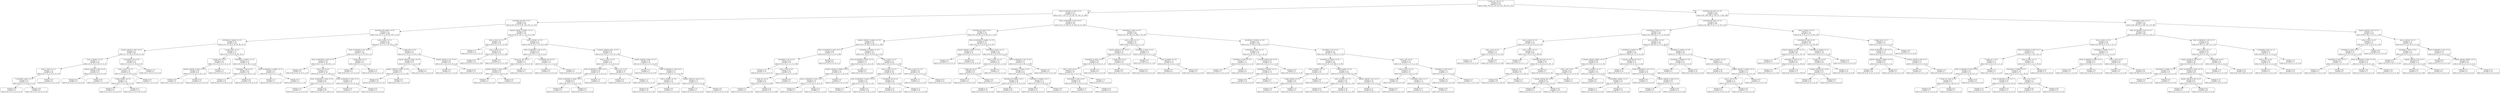 digraph Tree {
node [shape=box, style="rounded", color="black", fontname=helvetica] ;
edge [fontname=helvetica] ;
0 [label="T_linear_acc_std <= 1.2\nentropy = 2.9\nsamples = 2163\nvalue = [169, 718, 321, 24, 251, 613, 305, 471, 557]"] ;
1 [label="linear_acceleration_Z_mad <= 0.2\nentropy = 2.7\nsamples = 1137\nvalue = [127, 124, 177, 24, 58, 570, 302, 53, 388]"] ;
0 -> 1 [labeldistance=2.5, labelangle=45, headlabel="True"] ;
2 [label="orientation_W_mad <= 0.0\nentropy = 2.6\nsamples = 435\nvalue = [54, 50, 27, 9, 43, 116, 276, 12, 123]"] ;
1 -> 2 ;
3 [label="orientation_W_median <= 0.0\nentropy = 2.3\nsamples = 300\nvalue = [16, 23, 17, 2, 36, 93, 239, 12, 45]"] ;
2 -> 3 ;
4 [label="orientation_Z_median <= 0.0\nentropy = 2.6\nsamples = 131\nvalue = [11, 12, 16, 0, 34, 60, 46, 10, 5]"] ;
3 -> 4 ;
5 [label="angular_velocity_Y_mad <= 0.0\nentropy = 2.3\nsamples = 60\nvalue = [7, 11, 16, 0, 34, 18, 0, 0, 4]"] ;
4 -> 5 ;
6 [label="euler_x_median <= -2.0\nentropy = 1.3\nsamples = 30\nvalue = [0, 6, 11, 0, 30, 0, 0, 0, 0]"] ;
5 -> 6 ;
7 [label="euler_x_mean <= -2.1\nentropy = 1.0\nsamples = 18\nvalue = [0, 0, 11, 0, 18, 0, 0, 0, 0]"] ;
6 -> 7 ;
8 [label="T_orientation_mean <= 1.0\nentropy = 0.5\nsamples = 12\nvalue = [0, 0, 2, 0, 18, 0, 0, 0, 0]"] ;
7 -> 8 ;
9 [label="entropy = 0.9\nsamples = 4\nvalue = [0, 0, 2, 0, 4, 0, 0, 0, 0]"] ;
8 -> 9 ;
10 [label="entropy = 0.0\nsamples = 8\nvalue = [0, 0, 0, 0, 14, 0, 0, 0, 0]"] ;
8 -> 10 ;
11 [label="entropy = 0.0\nsamples = 6\nvalue = [0, 0, 9, 0, 0, 0, 0, 0, 0]"] ;
7 -> 11 ;
12 [label="angular_velocity_Z_mad <= 0.0\nentropy = 0.9\nsamples = 12\nvalue = [0, 6, 0, 0, 12, 0, 0, 0, 0]"] ;
6 -> 12 ;
13 [label="entropy = 0.0\nsamples = 8\nvalue = [0, 0, 0, 0, 11, 0, 0, 0, 0]"] ;
12 -> 13 ;
14 [label="entropy = 0.6\nsamples = 4\nvalue = [0, 6, 0, 0, 1, 0, 0, 0, 0]"] ;
12 -> 14 ;
15 [label="T_orientation_std <= 0.0\nentropy = 2.3\nsamples = 30\nvalue = [7, 5, 5, 0, 4, 18, 0, 0, 4]"] ;
5 -> 15 ;
16 [label="euler_x_mean <= -2.0\nentropy = 1.8\nsamples = 23\nvalue = [7, 4, 1, 0, 4, 18, 0, 0, 0]"] ;
15 -> 16 ;
17 [label="T_angle_median <= 2.9\nentropy = 1.3\nsamples = 16\nvalue = [0, 4, 1, 0, 3, 18, 0, 0, 0]"] ;
16 -> 17 ;
18 [label="entropy = 1.0\nsamples = 4\nvalue = [0, 2, 0, 0, 3, 0, 0, 0, 0]"] ;
17 -> 18 ;
19 [label="entropy = 0.7\nsamples = 12\nvalue = [0, 2, 1, 0, 0, 18, 0, 0, 0]"] ;
17 -> 19 ;
20 [label="entropy = 0.5\nsamples = 7\nvalue = [7, 0, 0, 0, 1, 0, 0, 0, 0]"] ;
16 -> 20 ;
21 [label="entropy = 1.4\nsamples = 7\nvalue = [0, 1, 4, 0, 0, 0, 0, 0, 4]"] ;
15 -> 21 ;
22 [label="T_angle_mean <= 2.5\nentropy = 1.7\nsamples = 71\nvalue = [4, 1, 0, 0, 0, 42, 46, 10, 1]"] ;
4 -> 22 ;
23 [label="T_angle_mad <= 0.0\nentropy = 1.0\nsamples = 30\nvalue = [0, 1, 0, 0, 0, 4, 35, 2, 1]"] ;
22 -> 23 ;
24 [label="angular_velocity_Z_mean <= -0.0\nentropy = 0.4\nsamples = 26\nvalue = [0, 1, 0, 0, 0, 0, 35, 1, 0]"] ;
23 -> 24 ;
25 [label="entropy = 0.8\nsamples = 9\nvalue = [0, 1, 0, 0, 0, 0, 10, 1, 0]"] ;
24 -> 25 ;
26 [label="entropy = 0.0\nsamples = 17\nvalue = [0, 0, 0, 0, 0, 0, 25, 0, 0]"] ;
24 -> 26 ;
27 [label="entropy = 1.3\nsamples = 4\nvalue = [0, 0, 0, 0, 0, 4, 0, 1, 1]"] ;
23 -> 27 ;
28 [label="orientation_Y_median <= 1.0\nentropy = 1.5\nsamples = 41\nvalue = [4, 0, 0, 0, 0, 38, 11, 8, 0]"] ;
22 -> 28 ;
29 [label="orientation_Y_std <= 0.0\nentropy = 0.6\nsamples = 30\nvalue = [0, 0, 0, 0, 0, 38, 4, 1, 0]"] ;
28 -> 29 ;
30 [label="entropy = 1.3\nsamples = 10\nvalue = [0, 0, 0, 0, 0, 6, 4, 1, 0]"] ;
29 -> 30 ;
31 [label="entropy = 0.0\nsamples = 20\nvalue = [0, 0, 0, 0, 0, 32, 0, 0, 0]"] ;
29 -> 31 ;
32 [label="linear_acceleration_Y_median <= 3.1\nentropy = 1.5\nsamples = 11\nvalue = [4, 0, 0, 0, 0, 0, 7, 7, 0]"] ;
28 -> 32 ;
33 [label="entropy = 1.0\nsamples = 7\nvalue = [4, 0, 0, 0, 0, 0, 6, 0, 0]"] ;
32 -> 33 ;
34 [label="entropy = 0.5\nsamples = 4\nvalue = [0, 0, 0, 0, 0, 0, 1, 7, 0]"] ;
32 -> 34 ;
35 [label="euler_z_mean <= 1.2\nentropy = 1.6\nsamples = 169\nvalue = [5, 11, 1, 2, 2, 33, 193, 2, 40]"] ;
3 -> 35 ;
36 [label="linear_acceleration_X_var <= 0.2\nentropy = 1.1\nsamples = 126\nvalue = [0, 10, 1, 2, 0, 33, 165, 2, 2]"] ;
35 -> 36 ;
37 [label="linear_acceleration_Y_mad <= 0.0\nentropy = 0.9\nsamples = 113\nvalue = [0, 2, 1, 1, 0, 29, 163, 1, 1]"] ;
36 -> 37 ;
38 [label="entropy = 0.4\nsamples = 6\nvalue = [0, 0, 0, 0, 0, 12, 0, 1, 0]"] ;
37 -> 38 ;
39 [label="euler_y_std <= 0.0\nentropy = 0.7\nsamples = 107\nvalue = [0, 2, 1, 1, 0, 17, 163, 0, 1]"] ;
37 -> 39 ;
40 [label="linear_acceleration_X_mad <= 0.0\nentropy = 0.4\nsamples = 92\nvalue = [0, 2, 1, 1, 0, 3, 153, 0, 1]"] ;
39 -> 40 ;
41 [label="entropy = 1.4\nsamples = 7\nvalue = [0, 2, 1, 1, 0, 0, 9, 0, 0]"] ;
40 -> 41 ;
42 [label="entropy = 0.2\nsamples = 85\nvalue = [0, 0, 0, 0, 0, 3, 144, 0, 1]"] ;
40 -> 42 ;
43 [label="linear_acceleration_X_mad <= 0.1\nentropy = 1.0\nsamples = 15\nvalue = [0, 0, 0, 0, 0, 14, 10, 0, 0]"] ;
39 -> 43 ;
44 [label="entropy = 0.4\nsamples = 7\nvalue = [0, 0, 0, 0, 0, 1, 10, 0, 0]"] ;
43 -> 44 ;
45 [label="entropy = 0.0\nsamples = 8\nvalue = [0, 0, 0, 0, 0, 13, 0, 0, 0]"] ;
43 -> 45 ;
46 [label="T_angle_mad <= 0.0\nentropy = 2.1\nsamples = 13\nvalue = [0, 8, 0, 1, 0, 4, 2, 1, 1]"] ;
36 -> 46 ;
47 [label="entropy = 0.7\nsamples = 5\nvalue = [0, 0, 0, 1, 0, 4, 0, 0, 0]"] ;
46 -> 47 ;
48 [label="entropy = 1.4\nsamples = 8\nvalue = [0, 8, 0, 0, 0, 0, 2, 1, 1]"] ;
46 -> 48 ;
49 [label="T_angle_mad <= 0.0\nentropy = 1.5\nsamples = 43\nvalue = [5, 1, 0, 0, 2, 0, 28, 0, 38]"] ;
35 -> 49 ;
50 [label="angular_velocity_Y_mean <= 0.0\nentropy = 0.8\nsamples = 27\nvalue = [5, 0, 0, 0, 2, 0, 0, 0, 38]"] ;
49 -> 50 ;
51 [label="angular_velocity_Z_mean <= -0.0\nentropy = 0.2\nsamples = 23\nvalue = [0, 0, 0, 0, 1, 0, 0, 0, 36]"] ;
50 -> 51 ;
52 [label="entropy = 0.0\nsamples = 19\nvalue = [0, 0, 0, 0, 0, 0, 0, 0, 31]"] ;
51 -> 52 ;
53 [label="entropy = 0.7\nsamples = 4\nvalue = [0, 0, 0, 0, 1, 0, 0, 0, 5]"] ;
51 -> 53 ;
54 [label="entropy = 1.3\nsamples = 4\nvalue = [5, 0, 0, 0, 1, 0, 0, 0, 2]"] ;
50 -> 54 ;
55 [label="angular_velocity_X_var <= 0.0\nentropy = 0.2\nsamples = 16\nvalue = [0, 1, 0, 0, 0, 0, 28, 0, 0]"] ;
49 -> 55 ;
56 [label="entropy = 0.5\nsamples = 4\nvalue = [0, 1, 0, 0, 0, 0, 7, 0, 0]"] ;
55 -> 56 ;
57 [label="entropy = 0.0\nsamples = 12\nvalue = [0, 0, 0, 0, 0, 0, 21, 0, 0]"] ;
55 -> 57 ;
58 [label="angular_velocity_Y_median <= -0.1\nentropy = 2.6\nsamples = 135\nvalue = [38, 27, 10, 7, 7, 23, 37, 0, 78]"] ;
2 -> 58 ;
59 [label="euler_z_mean <= -1.5\nentropy = 0.8\nsamples = 36\nvalue = [0, 0, 2, 3, 0, 0, 3, 0, 50]"] ;
58 -> 59 ;
60 [label="entropy = 1.4\nsamples = 6\nvalue = [0, 0, 0, 3, 0, 0, 3, 0, 1]"] ;
59 -> 60 ;
61 [label="euler_z_mean <= 2.3\nentropy = 0.2\nsamples = 30\nvalue = [0, 0, 2, 0, 0, 0, 0, 0, 49]"] ;
59 -> 61 ;
62 [label="entropy = 0.0\nsamples = 21\nvalue = [0, 0, 0, 0, 0, 0, 0, 0, 39]"] ;
61 -> 62 ;
63 [label="entropy = 0.7\nsamples = 9\nvalue = [0, 0, 2, 0, 0, 0, 0, 0, 10]"] ;
61 -> 63 ;
64 [label="euler_y_median <= -0.0\nentropy = 2.7\nsamples = 99\nvalue = [38, 27, 8, 4, 7, 23, 34, 0, 28]"] ;
58 -> 64 ;
65 [label="linear_acceleration_Y_std <= 0.5\nentropy = 2.3\nsamples = 29\nvalue = [17, 4, 8, 3, 5, 15, 0, 0, 0]"] ;
64 -> 65 ;
66 [label="T_linear_acc_std <= 0.2\nentropy = 1.7\nsamples = 17\nvalue = [0, 4, 6, 0, 3, 14, 0, 0, 0]"] ;
65 -> 66 ;
67 [label="angular_velocity_Y_mean <= 0.1\nentropy = 0.9\nsamples = 12\nvalue = [0, 1, 3, 0, 0, 14, 0, 0, 0]"] ;
66 -> 67 ;
68 [label="entropy = 1.5\nsamples = 4\nvalue = [0, 1, 3, 0, 0, 2, 0, 0, 0]"] ;
67 -> 68 ;
69 [label="entropy = 0.0\nsamples = 8\nvalue = [0, 0, 0, 0, 0, 12, 0, 0, 0]"] ;
67 -> 69 ;
70 [label="entropy = 1.6\nsamples = 5\nvalue = [0, 3, 3, 0, 3, 0, 0, 0, 0]"] ;
66 -> 70 ;
71 [label="T_orientation_std <= 0.0\nentropy = 1.5\nsamples = 12\nvalue = [17, 0, 2, 3, 2, 1, 0, 0, 0]"] ;
65 -> 71 ;
72 [label="entropy = 0.5\nsamples = 8\nvalue = [17, 0, 2, 0, 0, 0, 0, 0, 0]"] ;
71 -> 72 ;
73 [label="entropy = 1.5\nsamples = 4\nvalue = [0, 0, 0, 3, 2, 1, 0, 0, 0]"] ;
71 -> 73 ;
74 [label="T_angular_velocity_mean <= 0.4\nentropy = 2.3\nsamples = 70\nvalue = [21, 23, 0, 1, 2, 8, 34, 0, 28]"] ;
64 -> 74 ;
75 [label="euler_z_mean <= -0.4\nentropy = 1.7\nsamples = 34\nvalue = [9, 4, 0, 1, 0, 4, 34, 0, 3]"] ;
74 -> 75 ;
76 [label="linear_acceleration_X_mad <= 0.1\nentropy = 0.8\nsamples = 17\nvalue = [0, 0, 0, 1, 0, 4, 24, 0, 0]"] ;
75 -> 76 ;
77 [label="linear_acceleration_X_mean <= 0.1\nentropy = 0.3\nsamples = 13\nvalue = [0, 0, 0, 1, 0, 0, 21, 0, 0]"] ;
76 -> 77 ;
78 [label="entropy = 0.0\nsamples = 9\nvalue = [0, 0, 0, 0, 0, 0, 17, 0, 0]"] ;
77 -> 78 ;
79 [label="entropy = 0.7\nsamples = 4\nvalue = [0, 0, 0, 1, 0, 0, 4, 0, 0]"] ;
77 -> 79 ;
80 [label="entropy = 1.0\nsamples = 4\nvalue = [0, 0, 0, 0, 0, 4, 3, 0, 0]"] ;
76 -> 80 ;
81 [label="euler_x_var <= 0.0\nentropy = 1.8\nsamples = 17\nvalue = [9, 4, 0, 0, 0, 0, 10, 0, 3]"] ;
75 -> 81 ;
82 [label="entropy = 0.9\nsamples = 8\nvalue = [0, 4, 0, 0, 0, 0, 8, 0, 0]"] ;
81 -> 82 ;
83 [label="entropy = 1.3\nsamples = 9\nvalue = [9, 0, 0, 0, 0, 0, 2, 0, 3]"] ;
81 -> 83 ;
84 [label="angular_velocity_Z_mean <= -0.7\nentropy = 1.9\nsamples = 36\nvalue = [12, 19, 0, 0, 2, 4, 0, 0, 25]"] ;
74 -> 84 ;
85 [label="entropy = 1.0\nsamples = 5\nvalue = [0, 5, 0, 0, 0, 4, 0, 0, 0]"] ;
84 -> 85 ;
86 [label="linear_acceleration_X_mad <= 0.1\nentropy = 1.7\nsamples = 31\nvalue = [12, 14, 0, 0, 2, 0, 0, 0, 25]"] ;
84 -> 86 ;
87 [label="euler_y_median <= -0.0\nentropy = 1.2\nsamples = 20\nvalue = [8, 0, 0, 0, 2, 0, 0, 0, 19]"] ;
86 -> 87 ;
88 [label="entropy = 0.9\nsamples = 16\nvalue = [3, 0, 0, 0, 2, 0, 0, 0, 19]"] ;
87 -> 88 ;
89 [label="entropy = 0.0\nsamples = 4\nvalue = [5, 0, 0, 0, 0, 0, 0, 0, 0]"] ;
87 -> 89 ;
90 [label="angular_velocity_Z_mad <= 0.0\nentropy = 1.4\nsamples = 11\nvalue = [4, 14, 0, 0, 0, 0, 0, 0, 6]"] ;
86 -> 90 ;
91 [label="entropy = 1.0\nsamples = 5\nvalue = [4, 0, 0, 0, 0, 0, 0, 0, 6]"] ;
90 -> 91 ;
92 [label="entropy = 0.0\nsamples = 6\nvalue = [0, 14, 0, 0, 0, 0, 0, 0, 0]"] ;
90 -> 92 ;
93 [label="linear_acceleration_Y_mad <= 0.2\nentropy = 2.4\nsamples = 702\nvalue = [73, 74, 150, 15, 15, 454, 26, 41, 265]"] ;
1 -> 93 ;
94 [label="orientation_W_mean <= 0.1\nentropy = 2.3\nsamples = 333\nvalue = [51, 20, 40, 15, 9, 165, 23, 7, 215]"] ;
93 -> 94 ;
95 [label="angular_velocity_Y_median <= -0.0\nentropy = 2.2\nsamples = 212\nvalue = [51, 10, 38, 0, 9, 68, 15, 3, 162]"] ;
94 -> 95 ;
96 [label="linear_acceleration_X_mad <= 0.1\nentropy = 0.9\nsamples = 70\nvalue = [0, 0, 21, 0, 1, 5, 0, 0, 99]"] ;
95 -> 96 ;
97 [label="orientation_Y_var <= 0.0\nentropy = 0.8\nsamples = 64\nvalue = [0, 0, 13, 0, 1, 5, 0, 0, 98]"] ;
96 -> 97 ;
98 [label="entropy = 1.8\nsamples = 10\nvalue = [0, 0, 6, 0, 1, 5, 0, 0, 7]"] ;
97 -> 98 ;
99 [label="euler_y_mad <= 0.0\nentropy = 0.4\nsamples = 54\nvalue = [0, 0, 7, 0, 0, 0, 0, 0, 91]"] ;
97 -> 99 ;
100 [label="T_angle_var <= 0.0\nentropy = 0.1\nsamples = 49\nvalue = [0, 0, 1, 0, 0, 0, 0, 0, 88]"] ;
99 -> 100 ;
101 [label="entropy = 0.7\nsamples = 4\nvalue = [0, 0, 1, 0, 0, 0, 0, 0, 4]"] ;
100 -> 101 ;
102 [label="entropy = 0.0\nsamples = 45\nvalue = [0, 0, 0, 0, 0, 0, 0, 0, 84]"] ;
100 -> 102 ;
103 [label="entropy = 0.9\nsamples = 5\nvalue = [0, 0, 6, 0, 0, 0, 0, 0, 3]"] ;
99 -> 103 ;
104 [label="entropy = 0.5\nsamples = 6\nvalue = [0, 0, 8, 0, 0, 0, 0, 0, 1]"] ;
96 -> 104 ;
105 [label="orientation_X_median <= -0.9\nentropy = 2.5\nsamples = 142\nvalue = [51, 10, 17, 0, 8, 63, 15, 3, 63]"] ;
95 -> 105 ;
106 [label="linear_acceleration_Y_mean <= 3.1\nentropy = 1.5\nsamples = 23\nvalue = [25, 6, 0, 0, 0, 2, 10, 0, 0]"] ;
105 -> 106 ;
107 [label="angular_velocity_Z_median <= 0.0\nentropy = 1.3\nsamples = 19\nvalue = [25, 1, 0, 0, 0, 2, 10, 0, 0]"] ;
106 -> 107 ;
108 [label="linear_acceleration_X_mad <= 0.1\nentropy = 1.6\nsamples = 12\nvalue = [7, 1, 0, 0, 0, 2, 10, 0, 0]"] ;
107 -> 108 ;
109 [label="entropy = 0.7\nsamples = 7\nvalue = [0, 0, 0, 0, 0, 2, 9, 0, 0]"] ;
108 -> 109 ;
110 [label="entropy = 1.0\nsamples = 5\nvalue = [7, 1, 0, 0, 0, 0, 1, 0, 0]"] ;
108 -> 110 ;
111 [label="entropy = 0.0\nsamples = 7\nvalue = [18, 0, 0, 0, 0, 0, 0, 0, 0]"] ;
107 -> 111 ;
112 [label="entropy = 0.0\nsamples = 4\nvalue = [0, 5, 0, 0, 0, 0, 0, 0, 0]"] ;
106 -> 112 ;
113 [label="euler_z_mean <= 2.9\nentropy = 2.3\nsamples = 119\nvalue = [26, 4, 17, 0, 8, 61, 5, 3, 63]"] ;
105 -> 113 ;
114 [label="euler_z_mean <= -2.0\nentropy = 2.0\nsamples = 103\nvalue = [3, 4, 16, 0, 8, 61, 5, 1, 63]"] ;
113 -> 114 ;
115 [label="linear_acceleration_X_mean <= -0.0\nentropy = 1.4\nsamples = 43\nvalue = [0, 2, 1, 0, 3, 43, 2, 1, 6]"] ;
114 -> 115 ;
116 [label="entropy = 1.2\nsamples = 7\nvalue = [0, 2, 0, 0, 0, 0, 0, 1, 6]"] ;
115 -> 116 ;
117 [label="entropy = 0.7\nsamples = 36\nvalue = [0, 0, 1, 0, 3, 43, 2, 0, 0]"] ;
115 -> 117 ;
118 [label="T_orientation_std <= 0.0\nentropy = 1.9\nsamples = 60\nvalue = [3, 2, 15, 0, 5, 18, 3, 0, 57]"] ;
114 -> 118 ;
119 [label="entropy = 1.2\nsamples = 22\nvalue = [0, 0, 2, 0, 0, 16, 0, 0, 29]"] ;
118 -> 119 ;
120 [label="entropy = 2.1\nsamples = 38\nvalue = [3, 2, 13, 0, 5, 2, 3, 0, 28]"] ;
118 -> 120 ;
121 [label="euler_y_mean <= -0.0\nentropy = 0.6\nsamples = 16\nvalue = [23, 0, 1, 0, 0, 0, 0, 2, 0]"] ;
113 -> 121 ;
122 [label="entropy = 1.5\nsamples = 4\nvalue = [2, 0, 1, 0, 0, 0, 0, 2, 0]"] ;
121 -> 122 ;
123 [label="entropy = 0.0\nsamples = 12\nvalue = [21, 0, 0, 0, 0, 0, 0, 0, 0]"] ;
121 -> 123 ;
124 [label="linear_acceleration_Z_median <= -9.5\nentropy = 1.9\nsamples = 121\nvalue = [0, 10, 2, 15, 0, 97, 8, 4, 53]"] ;
94 -> 124 ;
125 [label="angular_velocity_Y_mean <= -0.0\nentropy = 0.1\nsamples = 32\nvalue = [0, 0, 0, 0, 0, 51, 0, 0, 1]"] ;
124 -> 125 ;
126 [label="entropy = 0.7\nsamples = 4\nvalue = [0, 0, 0, 0, 0, 4, 0, 0, 1]"] ;
125 -> 126 ;
127 [label="entropy = 0.0\nsamples = 28\nvalue = [0, 0, 0, 0, 0, 47, 0, 0, 0]"] ;
125 -> 127 ;
128 [label="orientation_Z_mean <= -0.1\nentropy = 2.2\nsamples = 89\nvalue = [0, 10, 2, 15, 0, 46, 8, 4, 52]"] ;
124 -> 128 ;
129 [label="euler_x_mean <= -2.1\nentropy = 1.9\nsamples = 18\nvalue = [0, 1, 1, 15, 0, 0, 3, 2, 8]"] ;
128 -> 129 ;
130 [label="T_angle_std <= 0.0\nentropy = 0.9\nsamples = 12\nvalue = [0, 0, 0, 15, 0, 0, 0, 0, 6]"] ;
129 -> 130 ;
131 [label="entropy = 1.0\nsamples = 6\nvalue = [0, 0, 0, 7, 0, 0, 0, 0, 6]"] ;
130 -> 131 ;
132 [label="entropy = 0.0\nsamples = 6\nvalue = [0, 0, 0, 8, 0, 0, 0, 0, 0]"] ;
130 -> 132 ;
133 [label="entropy = 2.2\nsamples = 6\nvalue = [0, 1, 1, 0, 0, 0, 3, 2, 2]"] ;
129 -> 133 ;
134 [label="linear_acceleration_X_var <= 0.6\nentropy = 1.7\nsamples = 71\nvalue = [0, 9, 1, 0, 0, 46, 5, 2, 44]"] ;
128 -> 134 ;
135 [label="orientation_X_mean <= 0.9\nentropy = 1.3\nsamples = 63\nvalue = [0, 1, 0, 0, 0, 43, 5, 0, 44]"] ;
134 -> 135 ;
136 [label="orientation_W_median <= 0.1\nentropy = 0.9\nsamples = 36\nvalue = [0, 0, 0, 0, 0, 15, 0, 0, 37]"] ;
135 -> 136 ;
137 [label="entropy = 1.0\nsamples = 10\nvalue = [0, 0, 0, 0, 0, 10, 0, 0, 6]"] ;
136 -> 137 ;
138 [label="entropy = 0.6\nsamples = 26\nvalue = [0, 0, 0, 0, 0, 5, 0, 0, 31]"] ;
136 -> 138 ;
139 [label="orientation_Y_median <= 0.3\nentropy = 1.3\nsamples = 27\nvalue = [0, 1, 0, 0, 0, 28, 5, 0, 7]"] ;
135 -> 139 ;
140 [label="entropy = 0.9\nsamples = 23\nvalue = [0, 1, 0, 0, 0, 26, 0, 0, 7]"] ;
139 -> 140 ;
141 [label="entropy = 0.9\nsamples = 4\nvalue = [0, 0, 0, 0, 0, 2, 5, 0, 0]"] ;
139 -> 141 ;
142 [label="entropy = 1.6\nsamples = 8\nvalue = [0, 8, 1, 0, 0, 3, 0, 2, 0]"] ;
134 -> 142 ;
143 [label="orientation_X_mean <= -0.7\nentropy = 2.1\nsamples = 369\nvalue = [22, 54, 110, 0, 6, 289, 3, 34, 50]"] ;
93 -> 143 ;
144 [label="euler_x_mean <= 2.3\nentropy = 2.0\nsamples = 72\nvalue = [10, 17, 64, 0, 0, 8, 1, 7, 7]"] ;
143 -> 144 ;
145 [label="angular_velocity_Y_var <= 0.0\nentropy = 1.3\nsamples = 55\nvalue = [0, 11, 64, 0, 0, 8, 0, 0, 7]"] ;
144 -> 145 ;
146 [label="orientation_Z_mean <= 0.1\nentropy = 0.9\nsamples = 43\nvalue = [0, 0, 57, 0, 0, 8, 0, 0, 7]"] ;
145 -> 146 ;
147 [label="euler_x_mad <= 0.0\nentropy = 0.6\nsamples = 37\nvalue = [0, 0, 57, 0, 0, 1, 0, 0, 7]"] ;
146 -> 147 ;
148 [label="orientation_X_mad <= 0.0\nentropy = 0.2\nsamples = 30\nvalue = [0, 0, 55, 0, 0, 0, 0, 0, 2]"] ;
147 -> 148 ;
149 [label="entropy = 1.0\nsamples = 5\nvalue = [0, 0, 3, 0, 0, 0, 0, 0, 2]"] ;
148 -> 149 ;
150 [label="entropy = 0.0\nsamples = 25\nvalue = [0, 0, 52, 0, 0, 0, 0, 0, 0]"] ;
148 -> 150 ;
151 [label="entropy = 1.3\nsamples = 7\nvalue = [0, 0, 2, 0, 0, 1, 0, 0, 5]"] ;
147 -> 151 ;
152 [label="entropy = 0.0\nsamples = 6\nvalue = [0, 0, 0, 0, 0, 7, 0, 0, 0]"] ;
146 -> 152 ;
153 [label="T_angle_mad <= 0.0\nentropy = 1.0\nsamples = 12\nvalue = [0, 11, 7, 0, 0, 0, 0, 0, 0]"] ;
145 -> 153 ;
154 [label="entropy = 0.0\nsamples = 6\nvalue = [0, 0, 7, 0, 0, 0, 0, 0, 0]"] ;
153 -> 154 ;
155 [label="entropy = 0.0\nsamples = 6\nvalue = [0, 11, 0, 0, 0, 0, 0, 0, 0]"] ;
153 -> 155 ;
156 [label="orientation_Y_mean <= 0.2\nentropy = 1.7\nsamples = 17\nvalue = [10, 6, 0, 0, 0, 0, 1, 7, 0]"] ;
144 -> 156 ;
157 [label="entropy = 0.5\nsamples = 4\nvalue = [0, 1, 0, 0, 0, 0, 0, 7, 0]"] ;
156 -> 157 ;
158 [label="euler_y_median <= -0.0\nentropy = 1.2\nsamples = 13\nvalue = [10, 5, 0, 0, 0, 0, 1, 0, 0]"] ;
156 -> 158 ;
159 [label="entropy = 0.7\nsamples = 9\nvalue = [10, 2, 0, 0, 0, 0, 0, 0, 0]"] ;
158 -> 159 ;
160 [label="entropy = 0.8\nsamples = 4\nvalue = [0, 3, 0, 0, 0, 0, 1, 0, 0]"] ;
158 -> 160 ;
161 [label="orientation_Y_median <= -0.8\nentropy = 1.9\nsamples = 297\nvalue = [12, 37, 46, 0, 6, 281, 2, 27, 43]"] ;
143 -> 161 ;
162 [label="orientation_X_mean <= -0.1\nentropy = 2.3\nsamples = 39\nvalue = [0, 11, 23, 0, 5, 2, 2, 16, 2]"] ;
161 -> 162 ;
163 [label="orientation_Y_mean <= -0.9\nentropy = 1.7\nsamples = 15\nvalue = [0, 8, 0, 0, 0, 2, 0, 11, 2]"] ;
162 -> 163 ;
164 [label="entropy = 0.0\nsamples = 7\nvalue = [0, 0, 0, 0, 0, 0, 0, 11, 0]"] ;
163 -> 164 ;
165 [label="entropy = 1.3\nsamples = 8\nvalue = [0, 8, 0, 0, 0, 2, 0, 0, 2]"] ;
163 -> 165 ;
166 [label="T_angular_velocity_std <= 0.0\nentropy = 1.7\nsamples = 24\nvalue = [0, 3, 23, 0, 5, 0, 2, 5, 0]"] ;
162 -> 166 ;
167 [label="orientation_Z_median <= -0.1\nentropy = 1.1\nsamples = 19\nvalue = [0, 3, 23, 0, 5, 0, 0, 0, 0]"] ;
166 -> 167 ;
168 [label="entropy = 0.0\nsamples = 14\nvalue = [0, 0, 21, 0, 0, 0, 0, 0, 0]"] ;
167 -> 168 ;
169 [label="entropy = 1.5\nsamples = 5\nvalue = [0, 3, 2, 0, 5, 0, 0, 0, 0]"] ;
167 -> 169 ;
170 [label="entropy = 0.9\nsamples = 5\nvalue = [0, 0, 0, 0, 0, 0, 2, 5, 0]"] ;
166 -> 170 ;
171 [label="orientation_Y_std <= 0.0\nentropy = 1.5\nsamples = 258\nvalue = [12, 26, 23, 0, 1, 279, 0, 11, 41]"] ;
161 -> 171 ;
172 [label="orientation_Z_median <= -0.1\nentropy = 1.3\nsamples = 224\nvalue = [12, 9, 21, 0, 0, 262, 0, 9, 29]"] ;
171 -> 172 ;
173 [label="euler_z_median <= -1.6\nentropy = 1.4\nsamples = 19\nvalue = [0, 0, 11, 0, 0, 4, 0, 0, 13]"] ;
172 -> 173 ;
174 [label="T_angle_median <= 2.8\nentropy = 0.8\nsamples = 13\nvalue = [0, 0, 11, 0, 0, 4, 0, 0, 0]"] ;
173 -> 174 ;
175 [label="entropy = 0.5\nsamples = 9\nvalue = [0, 0, 9, 0, 0, 1, 0, 0, 0]"] ;
174 -> 175 ;
176 [label="entropy = 1.0\nsamples = 4\nvalue = [0, 0, 2, 0, 0, 3, 0, 0, 0]"] ;
174 -> 176 ;
177 [label="entropy = 0.0\nsamples = 6\nvalue = [0, 0, 0, 0, 0, 0, 0, 0, 13]"] ;
173 -> 177 ;
178 [label="T_angle_median <= 2.8\nentropy = 1.1\nsamples = 205\nvalue = [12, 9, 10, 0, 0, 258, 0, 9, 16]"] ;
172 -> 178 ;
179 [label="euler_z_median <= -1.0\nentropy = 0.6\nsamples = 135\nvalue = [0, 5, 2, 0, 0, 191, 0, 1, 15]"] ;
178 -> 179 ;
180 [label="entropy = 0.2\nsamples = 117\nvalue = [0, 1, 0, 0, 0, 176, 0, 0, 5]"] ;
179 -> 180 ;
181 [label="entropy = 1.8\nsamples = 18\nvalue = [0, 4, 2, 0, 0, 15, 0, 1, 10]"] ;
179 -> 181 ;
182 [label="angular_velocity_Y_var <= 0.0\nentropy = 1.6\nsamples = 70\nvalue = [12, 4, 8, 0, 0, 67, 0, 8, 1]"] ;
178 -> 182 ;
183 [label="entropy = 1.3\nsamples = 63\nvalue = [3, 4, 8, 0, 0, 67, 0, 7, 1]"] ;
182 -> 183 ;
184 [label="entropy = 0.5\nsamples = 7\nvalue = [9, 0, 0, 0, 0, 0, 0, 1, 0]"] ;
182 -> 184 ;
185 [label="euler_y_std <= 0.0\nentropy = 2.0\nsamples = 34\nvalue = [0, 17, 2, 0, 1, 17, 0, 2, 12]"] ;
171 -> 185 ;
186 [label="euler_y_mean <= -0.0\nentropy = 1.4\nsamples = 21\nvalue = [0, 4, 0, 0, 0, 14, 0, 0, 12]"] ;
185 -> 186 ;
187 [label="entropy = 0.0\nsamples = 6\nvalue = [0, 0, 0, 0, 0, 0, 0, 0, 9]"] ;
186 -> 187 ;
188 [label="T_orientation_mean <= 1.0\nentropy = 1.2\nsamples = 15\nvalue = [0, 4, 0, 0, 0, 14, 0, 0, 3]"] ;
186 -> 188 ;
189 [label="entropy = 0.7\nsamples = 11\nvalue = [0, 3, 0, 0, 0, 14, 0, 0, 0]"] ;
188 -> 189 ;
190 [label="entropy = 0.8\nsamples = 4\nvalue = [0, 1, 0, 0, 0, 0, 0, 0, 3]"] ;
188 -> 190 ;
191 [label="orientation_Z_mad <= 0.0\nentropy = 1.7\nsamples = 13\nvalue = [0, 13, 2, 0, 1, 3, 0, 2, 0]"] ;
185 -> 191 ;
192 [label="entropy = 0.7\nsamples = 8\nvalue = [0, 11, 0, 0, 0, 3, 0, 0, 0]"] ;
191 -> 192 ;
193 [label="entropy = 2.0\nsamples = 5\nvalue = [0, 2, 2, 0, 1, 0, 0, 2, 0]"] ;
191 -> 193 ;
194 [label="orientation_W_mean <= -0.0\nentropy = 2.4\nsamples = 1026\nvalue = [42, 594, 144, 0, 193, 43, 3, 418, 169]"] ;
0 -> 194 [labeldistance=2.5, labelangle=-45, headlabel="False"] ;
195 [label="orientation_W_mean <= -0.1\nentropy = 1.9\nsamples = 604\nvalue = [16, 390, 77, 0, 3, 7, 0, 351, 123]"] ;
194 -> 195 ;
196 [label="orientation_X_mean <= -1.0\nentropy = 1.8\nsamples = 443\nvalue = [16, 386, 40, 0, 3, 5, 0, 150, 94]"] ;
195 -> 196 ;
197 [label="euler_y_mean <= -0.0\nentropy = 1.1\nsamples = 101\nvalue = [11, 1, 0, 0, 0, 0, 0, 112, 31]"] ;
196 -> 197 ;
198 [label="euler_x_mad <= 0.0\nentropy = 1.0\nsamples = 15\nvalue = [3, 0, 0, 0, 0, 0, 0, 4, 23]"] ;
197 -> 198 ;
199 [label="entropy = 1.6\nsamples = 8\nvalue = [3, 0, 0, 0, 0, 0, 0, 4, 5]"] ;
198 -> 199 ;
200 [label="entropy = 0.0\nsamples = 7\nvalue = [0, 0, 0, 0, 0, 0, 0, 0, 18]"] ;
198 -> 200 ;
201 [label="euler_z_mean <= -0.4\nentropy = 0.7\nsamples = 86\nvalue = [8, 1, 0, 0, 0, 0, 0, 108, 8]"] ;
197 -> 201 ;
202 [label="entropy = 0.9\nsamples = 7\nvalue = [8, 0, 0, 0, 0, 0, 0, 1, 1]"] ;
201 -> 202 ;
203 [label="orientation_W_mean <= -0.1\nentropy = 0.4\nsamples = 79\nvalue = [0, 1, 0, 0, 0, 0, 0, 107, 7]"] ;
201 -> 203 ;
204 [label="T_angle_var <= 0.0\nentropy = 0.2\nsamples = 74\nvalue = [0, 1, 0, 0, 0, 0, 0, 106, 1]"] ;
203 -> 204 ;
205 [label="entropy = 0.0\nsamples = 70\nvalue = [0, 0, 0, 0, 0, 0, 0, 103, 0]"] ;
204 -> 205 ;
206 [label="entropy = 1.4\nsamples = 4\nvalue = [0, 1, 0, 0, 0, 0, 0, 3, 1]"] ;
204 -> 206 ;
207 [label="entropy = 0.6\nsamples = 5\nvalue = [0, 0, 0, 0, 0, 0, 0, 1, 6]"] ;
203 -> 207 ;
208 [label="euler_y_median <= -0.0\nentropy = 1.4\nsamples = 342\nvalue = [5, 385, 40, 0, 3, 5, 0, 38, 63]"] ;
196 -> 208 ;
209 [label="orientation_X_median <= -0.5\nentropy = 1.1\nsamples = 259\nvalue = [4, 308, 0, 0, 3, 5, 0, 21, 63]"] ;
208 -> 209 ;
210 [label="T_angular_velocity_median <= 0.1\nentropy = 0.8\nsamples = 225\nvalue = [4, 302, 0, 0, 3, 2, 0, 4, 41]"] ;
209 -> 210 ;
211 [label="euler_y_std <= 0.0\nentropy = 0.2\nsamples = 122\nvalue = [2, 192, 0, 0, 2, 2, 0, 0, 0]"] ;
210 -> 211 ;
212 [label="T_angular_velocity_std <= 0.0\nentropy = 0.1\nsamples = 118\nvalue = [1, 190, 0, 0, 0, 2, 0, 0, 0]"] ;
211 -> 212 ;
213 [label="entropy = 0.9\nsamples = 4\nvalue = [0, 4, 0, 0, 0, 2, 0, 0, 0]"] ;
212 -> 213 ;
214 [label="entropy = 0.0\nsamples = 114\nvalue = [1, 186, 0, 0, 0, 0, 0, 0, 0]"] ;
212 -> 214 ;
215 [label="entropy = 1.5\nsamples = 4\nvalue = [1, 2, 0, 0, 2, 0, 0, 0, 0]"] ;
211 -> 215 ;
216 [label="euler_z_median <= -2.1\nentropy = 1.1\nsamples = 103\nvalue = [2, 110, 0, 0, 1, 0, 0, 4, 41]"] ;
210 -> 216 ;
217 [label="entropy = 0.9\nsamples = 6\nvalue = [0, 8, 0, 0, 0, 0, 0, 4, 0]"] ;
216 -> 217 ;
218 [label="T_orientation_median <= 1.0\nentropy = 1.0\nsamples = 97\nvalue = [2, 102, 0, 0, 1, 0, 0, 0, 41]"] ;
216 -> 218 ;
219 [label="entropy = 1.1\nsamples = 21\nvalue = [2, 7, 0, 0, 0, 0, 0, 0, 23]"] ;
218 -> 219 ;
220 [label="entropy = 0.7\nsamples = 76\nvalue = [0, 95, 0, 0, 1, 0, 0, 0, 18]"] ;
218 -> 220 ;
221 [label="T_angular_velocity_std <= 0.1\nentropy = 1.7\nsamples = 34\nvalue = [0, 6, 0, 0, 0, 3, 0, 17, 22]"] ;
209 -> 221 ;
222 [label="entropy = 1.5\nsamples = 10\nvalue = [0, 6, 0, 0, 0, 1, 0, 8, 1]"] ;
221 -> 222 ;
223 [label="linear_acceleration_Y_var <= 3.1\nentropy = 1.2\nsamples = 24\nvalue = [0, 0, 0, 0, 0, 2, 0, 9, 21]"] ;
221 -> 223 ;
224 [label="entropy = 0.0\nsamples = 5\nvalue = [0, 0, 0, 0, 0, 0, 0, 6, 0]"] ;
223 -> 224 ;
225 [label="angular_velocity_Z_mad <= 0.0\nentropy = 0.9\nsamples = 19\nvalue = [0, 0, 0, 0, 0, 2, 0, 3, 21]"] ;
223 -> 225 ;
226 [label="entropy = 1.6\nsamples = 6\nvalue = [0, 0, 0, 0, 0, 2, 0, 3, 3]"] ;
225 -> 226 ;
227 [label="entropy = 0.0\nsamples = 13\nvalue = [0, 0, 0, 0, 0, 0, 0, 0, 18]"] ;
225 -> 227 ;
228 [label="orientation_X_median <= -0.8\nentropy = 1.4\nsamples = 83\nvalue = [1, 77, 40, 0, 0, 0, 0, 17, 0]"] ;
208 -> 228 ;
229 [label="orientation_X_median <= -0.9\nentropy = 0.7\nsamples = 23\nvalue = [1, 5, 32, 0, 0, 0, 0, 0, 0]"] ;
228 -> 229 ;
230 [label="entropy = 0.7\nsamples = 4\nvalue = [1, 5, 0, 0, 0, 0, 0, 0, 0]"] ;
229 -> 230 ;
231 [label="entropy = 0.0\nsamples = 19\nvalue = [0, 0, 32, 0, 0, 0, 0, 0, 0]"] ;
229 -> 231 ;
232 [label="euler_x_median <= -0.0\nentropy = 1.1\nsamples = 60\nvalue = [0, 72, 8, 0, 0, 0, 0, 17, 0]"] ;
228 -> 232 ;
233 [label="entropy = 0.0\nsamples = 30\nvalue = [0, 47, 0, 0, 0, 0, 0, 0, 0]"] ;
232 -> 233 ;
234 [label="angular_velocity_Y_median <= 0.1\nentropy = 1.5\nsamples = 30\nvalue = [0, 25, 8, 0, 0, 0, 0, 17, 0]"] ;
232 -> 234 ;
235 [label="euler_x_std <= 0.0\nentropy = 1.1\nsamples = 25\nvalue = [0, 25, 1, 0, 0, 0, 0, 17, 0]"] ;
234 -> 235 ;
236 [label="entropy = 0.7\nsamples = 10\nvalue = [0, 3, 0, 0, 0, 0, 0, 15, 0]"] ;
235 -> 236 ;
237 [label="entropy = 0.6\nsamples = 15\nvalue = [0, 22, 1, 0, 0, 0, 0, 2, 0]"] ;
235 -> 237 ;
238 [label="entropy = 0.0\nsamples = 5\nvalue = [0, 0, 7, 0, 0, 0, 0, 0, 0]"] ;
234 -> 238 ;
239 [label="euler_y_median <= -0.0\nentropy = 1.2\nsamples = 161\nvalue = [0, 4, 37, 0, 0, 2, 0, 201, 29]"] ;
195 -> 239 ;
240 [label="orientation_X_mad <= 0.0\nentropy = 0.6\nsamples = 124\nvalue = [0, 0, 0, 0, 0, 2, 0, 184, 29]"] ;
239 -> 240 ;
241 [label="angular_velocity_Z_mean <= -0.1\nentropy = 0.2\nsamples = 85\nvalue = [0, 0, 0, 0, 0, 2, 0, 147, 2]"] ;
240 -> 241 ;
242 [label="entropy = 1.5\nsamples = 4\nvalue = [0, 0, 0, 0, 0, 1, 0, 3, 2]"] ;
241 -> 242 ;
243 [label="orientation_Z_mad <= 0.0\nentropy = 0.1\nsamples = 81\nvalue = [0, 0, 0, 0, 0, 1, 0, 144, 0]"] ;
241 -> 243 ;
244 [label="entropy = 0.7\nsamples = 4\nvalue = [0, 0, 0, 0, 0, 1, 0, 4, 0]"] ;
243 -> 244 ;
245 [label="entropy = 0.0\nsamples = 77\nvalue = [0, 0, 0, 0, 0, 0, 0, 140, 0]"] ;
243 -> 245 ;
246 [label="orientation_Z_median <= 0.1\nentropy = 1.0\nsamples = 39\nvalue = [0, 0, 0, 0, 0, 0, 0, 37, 27]"] ;
240 -> 246 ;
247 [label="T_angle_var <= 0.0\nentropy = 0.7\nsamples = 30\nvalue = [0, 0, 0, 0, 0, 0, 0, 37, 10]"] ;
246 -> 247 ;
248 [label="T_angular_velocity_var <= 0.0\nentropy = 0.3\nsamples = 20\nvalue = [0, 0, 0, 0, 0, 0, 0, 31, 2]"] ;
247 -> 248 ;
249 [label="entropy = 0.0\nsamples = 16\nvalue = [0, 0, 0, 0, 0, 0, 0, 25, 0]"] ;
248 -> 249 ;
250 [label="entropy = 0.8\nsamples = 4\nvalue = [0, 0, 0, 0, 0, 0, 0, 6, 2]"] ;
248 -> 250 ;
251 [label="entropy = 1.0\nsamples = 10\nvalue = [0, 0, 0, 0, 0, 0, 0, 6, 8]"] ;
247 -> 251 ;
252 [label="entropy = 0.0\nsamples = 9\nvalue = [0, 0, 0, 0, 0, 0, 0, 0, 17]"] ;
246 -> 252 ;
253 [label="T_angle_mean <= 3.3\nentropy = 1.2\nsamples = 37\nvalue = [0, 4, 37, 0, 0, 0, 0, 17, 0]"] ;
239 -> 253 ;
254 [label="linear_acceleration_Y_std <= 2.1\nentropy = 1.1\nsamples = 32\nvalue = [0, 4, 37, 0, 0, 0, 0, 9, 0]"] ;
253 -> 254 ;
255 [label="angular_velocity_Z_median <= 0.0\nentropy = 0.2\nsamples = 21\nvalue = [0, 0, 31, 0, 0, 0, 0, 1, 0]"] ;
254 -> 255 ;
256 [label="entropy = 0.0\nsamples = 16\nvalue = [0, 0, 27, 0, 0, 0, 0, 0, 0]"] ;
255 -> 256 ;
257 [label="entropy = 0.7\nsamples = 5\nvalue = [0, 0, 4, 0, 0, 0, 0, 1, 0]"] ;
255 -> 257 ;
258 [label="angular_velocity_X_std <= 0.1\nentropy = 1.5\nsamples = 11\nvalue = [0, 4, 6, 0, 0, 0, 0, 8, 0]"] ;
254 -> 258 ;
259 [label="entropy = 0.7\nsamples = 4\nvalue = [0, 4, 0, 0, 0, 0, 0, 1, 0]"] ;
258 -> 259 ;
260 [label="entropy = 1.0\nsamples = 7\nvalue = [0, 0, 6, 0, 0, 0, 0, 7, 0]"] ;
258 -> 260 ;
261 [label="entropy = 0.0\nsamples = 5\nvalue = [0, 0, 0, 0, 0, 0, 0, 8, 0]"] ;
253 -> 261 ;
262 [label="T_orientation_mean <= 1.0\nentropy = 2.5\nsamples = 422\nvalue = [26, 204, 67, 0, 190, 36, 3, 67, 46]"] ;
194 -> 262 ;
263 [label="linear_acceleration_Z_std <= 2.6\nentropy = 2.0\nsamples = 319\nvalue = [0, 204, 23, 0, 159, 36, 1, 64, 1]"] ;
262 -> 263 ;
264 [label="euler_x_mean <= -0.0\nentropy = 1.8\nsamples = 185\nvalue = [0, 156, 22, 0, 5, 32, 1, 61, 1]"] ;
263 -> 264 ;
265 [label="linear_acceleration_X_mad <= 0.3\nentropy = 1.7\nsamples = 110\nvalue = [0, 75, 0, 0, 3, 30, 1, 61, 1]"] ;
264 -> 265 ;
266 [label="T_angle_var <= 0.0\nentropy = 1.2\nsamples = 23\nvalue = [0, 4, 0, 0, 0, 27, 1, 2, 1]"] ;
265 -> 266 ;
267 [label="linear_acceleration_Z_mad <= 0.8\nentropy = 0.7\nsamples = 19\nvalue = [0, 3, 0, 0, 0, 26, 0, 0, 1]"] ;
266 -> 267 ;
268 [label="T_linear_acc_mad <= 0.6\nentropy = 0.3\nsamples = 11\nvalue = [0, 0, 0, 0, 0, 18, 0, 0, 1]"] ;
267 -> 268 ;
269 [label="entropy = 0.0\nsamples = 7\nvalue = [0, 0, 0, 0, 0, 13, 0, 0, 0]"] ;
268 -> 269 ;
270 [label="entropy = 0.7\nsamples = 4\nvalue = [0, 0, 0, 0, 0, 5, 0, 0, 1]"] ;
268 -> 270 ;
271 [label="entropy = 0.8\nsamples = 8\nvalue = [0, 3, 0, 0, 0, 8, 0, 0, 0]"] ;
267 -> 271 ;
272 [label="entropy = 1.9\nsamples = 4\nvalue = [0, 1, 0, 0, 0, 1, 1, 2, 0]"] ;
266 -> 272 ;
273 [label="euler_z_mean <= -1.1\nentropy = 1.3\nsamples = 87\nvalue = [0, 71, 0, 0, 3, 3, 0, 59, 0]"] ;
265 -> 273 ;
274 [label="orientation_X_median <= 0.5\nentropy = 1.2\nsamples = 76\nvalue = [0, 71, 0, 0, 3, 3, 0, 39, 0]"] ;
273 -> 274 ;
275 [label="linear_acceleration_X_var <= 1.3\nentropy = 0.9\nsamples = 33\nvalue = [0, 17, 0, 0, 0, 0, 0, 30, 0]"] ;
274 -> 275 ;
276 [label="entropy = 1.0\nsamples = 16\nvalue = [0, 15, 0, 0, 0, 0, 0, 9, 0]"] ;
275 -> 276 ;
277 [label="entropy = 0.4\nsamples = 17\nvalue = [0, 2, 0, 0, 0, 0, 0, 21, 0]"] ;
275 -> 277 ;
278 [label="euler_z_var <= 0.0\nentropy = 1.1\nsamples = 43\nvalue = [0, 54, 0, 0, 3, 3, 0, 9, 0]"] ;
274 -> 278 ;
279 [label="entropy = 0.6\nsamples = 33\nvalue = [0, 50, 0, 0, 3, 3, 0, 0, 0]"] ;
278 -> 279 ;
280 [label="entropy = 0.9\nsamples = 10\nvalue = [0, 4, 0, 0, 0, 0, 0, 9, 0]"] ;
278 -> 280 ;
281 [label="entropy = 0.0\nsamples = 11\nvalue = [0, 0, 0, 0, 0, 0, 0, 20, 0]"] ;
273 -> 281 ;
282 [label="orientation_Y_median <= 0.2\nentropy = 1.0\nsamples = 75\nvalue = [0, 81, 22, 0, 2, 2, 0, 0, 0]"] ;
264 -> 282 ;
283 [label="linear_acceleration_Y_mad <= 0.3\nentropy = 0.3\nsamples = 13\nvalue = [0, 0, 20, 0, 0, 1, 0, 0, 0]"] ;
282 -> 283 ;
284 [label="entropy = 0.8\nsamples = 4\nvalue = [0, 0, 3, 0, 0, 1, 0, 0, 0]"] ;
283 -> 284 ;
285 [label="entropy = 0.0\nsamples = 9\nvalue = [0, 0, 17, 0, 0, 0, 0, 0, 0]"] ;
283 -> 285 ;
286 [label="euler_x_mad <= 0.0\nentropy = 0.4\nsamples = 62\nvalue = [0, 81, 2, 0, 2, 1, 0, 0, 0]"] ;
282 -> 286 ;
287 [label="entropy = 1.9\nsamples = 6\nvalue = [0, 1, 2, 0, 2, 1, 0, 0, 0]"] ;
286 -> 287 ;
288 [label="entropy = 0.0\nsamples = 56\nvalue = [0, 80, 0, 0, 0, 0, 0, 0, 0]"] ;
286 -> 288 ;
289 [label="linear_acceleration_Y_std <= 3.2\nentropy = 1.0\nsamples = 134\nvalue = [0, 48, 1, 0, 154, 4, 0, 3, 0]"] ;
263 -> 289 ;
290 [label="euler_z_mean <= 1.1\nentropy = 0.8\nsamples = 113\nvalue = [0, 19, 1, 0, 151, 2, 0, 3, 0]"] ;
289 -> 290 ;
291 [label="angular_velocity_X_std <= 0.1\nentropy = 1.0\nsamples = 58\nvalue = [0, 19, 0, 0, 58, 0, 0, 3, 0]"] ;
290 -> 291 ;
292 [label="orientation_X_median <= 1.0\nentropy = 1.4\nsamples = 14\nvalue = [0, 11, 0, 0, 6, 0, 0, 3, 0]"] ;
291 -> 292 ;
293 [label="entropy = 0.7\nsamples = 9\nvalue = [0, 11, 0, 0, 0, 0, 0, 3, 0]"] ;
292 -> 293 ;
294 [label="entropy = 0.0\nsamples = 5\nvalue = [0, 0, 0, 0, 6, 0, 0, 0, 0]"] ;
292 -> 294 ;
295 [label="linear_acceleration_Y_mean <= 3.0\nentropy = 0.6\nsamples = 44\nvalue = [0, 8, 0, 0, 52, 0, 0, 0, 0]"] ;
291 -> 295 ;
296 [label="angular_velocity_Z_std <= 0.0\nentropy = 0.3\nsamples = 34\nvalue = [0, 2, 0, 0, 42, 0, 0, 0, 0]"] ;
295 -> 296 ;
297 [label="entropy = 0.9\nsamples = 5\nvalue = [0, 2, 0, 0, 4, 0, 0, 0, 0]"] ;
296 -> 297 ;
298 [label="entropy = 0.0\nsamples = 29\nvalue = [0, 0, 0, 0, 38, 0, 0, 0, 0]"] ;
296 -> 298 ;
299 [label="entropy = 1.0\nsamples = 10\nvalue = [0, 6, 0, 0, 10, 0, 0, 0, 0]"] ;
295 -> 299 ;
300 [label="T_angle_mad <= 0.0\nentropy = 0.2\nsamples = 55\nvalue = [0, 0, 1, 0, 93, 2, 0, 0, 0]"] ;
290 -> 300 ;
301 [label="entropy = 1.4\nsamples = 5\nvalue = [0, 0, 1, 0, 4, 2, 0, 0, 0]"] ;
300 -> 301 ;
302 [label="entropy = 0.0\nsamples = 50\nvalue = [0, 0, 0, 0, 89, 0, 0, 0, 0]"] ;
300 -> 302 ;
303 [label="T_orientation_mean <= 1.0\nentropy = 0.7\nsamples = 21\nvalue = [0, 29, 0, 0, 3, 2, 0, 0, 0]"] ;
289 -> 303 ;
304 [label="euler_x_var <= 0.0\nentropy = 0.2\nsamples = 16\nvalue = [0, 25, 0, 0, 1, 0, 0, 0, 0]"] ;
303 -> 304 ;
305 [label="entropy = 0.7\nsamples = 4\nvalue = [0, 4, 0, 0, 1, 0, 0, 0, 0]"] ;
304 -> 305 ;
306 [label="entropy = 0.0\nsamples = 12\nvalue = [0, 21, 0, 0, 0, 0, 0, 0, 0]"] ;
304 -> 306 ;
307 [label="entropy = 1.5\nsamples = 5\nvalue = [0, 4, 0, 0, 2, 2, 0, 0, 0]"] ;
303 -> 307 ;
308 [label="angular_velocity_Y_std <= 0.0\nentropy = 2.1\nsamples = 103\nvalue = [26, 0, 44, 0, 31, 0, 2, 3, 45]"] ;
262 -> 308 ;
309 [label="euler_x_mean <= 2.0\nentropy = 1.7\nsamples = 51\nvalue = [1, 0, 41, 0, 12, 0, 0, 3, 22]"] ;
308 -> 309 ;
310 [label="orientation_X_mean <= 0.1\nentropy = 1.4\nsamples = 25\nvalue = [1, 0, 0, 0, 12, 0, 0, 3, 22]"] ;
309 -> 310 ;
311 [label="orientation_Z_mean <= -0.1\nentropy = 0.7\nsamples = 11\nvalue = [0, 0, 0, 0, 12, 0, 0, 3, 0]"] ;
310 -> 311 ;
312 [label="entropy = 1.0\nsamples = 5\nvalue = [0, 0, 0, 0, 3, 0, 0, 3, 0]"] ;
311 -> 312 ;
313 [label="entropy = 0.0\nsamples = 6\nvalue = [0, 0, 0, 0, 9, 0, 0, 0, 0]"] ;
311 -> 313 ;
314 [label="linear_acceleration_Z_mean <= -9.4\nentropy = 0.3\nsamples = 14\nvalue = [1, 0, 0, 0, 0, 0, 0, 0, 22]"] ;
310 -> 314 ;
315 [label="entropy = 0.8\nsamples = 4\nvalue = [1, 0, 0, 0, 0, 0, 0, 0, 3]"] ;
314 -> 315 ;
316 [label="entropy = 0.0\nsamples = 10\nvalue = [0, 0, 0, 0, 0, 0, 0, 0, 19]"] ;
314 -> 316 ;
317 [label="entropy = 0.0\nsamples = 26\nvalue = [0, 0, 41, 0, 0, 0, 0, 0, 0]"] ;
309 -> 317 ;
318 [label="euler_x_median <= 2.0\nentropy = 1.9\nsamples = 52\nvalue = [25, 0, 3, 0, 19, 0, 2, 0, 23]"] ;
308 -> 318 ;
319 [label="orientation_Y_mean <= 0.0\nentropy = 1.2\nsamples = 29\nvalue = [0, 0, 0, 0, 15, 0, 2, 0, 23]"] ;
318 -> 319 ;
320 [label="entropy = 0.7\nsamples = 10\nvalue = [0, 0, 0, 0, 10, 0, 2, 0, 0]"] ;
319 -> 320 ;
321 [label="angular_velocity_Z_std <= 0.1\nentropy = 0.7\nsamples = 19\nvalue = [0, 0, 0, 0, 5, 0, 0, 0, 23]"] ;
319 -> 321 ;
322 [label="entropy = 0.0\nsamples = 13\nvalue = [0, 0, 0, 0, 0, 0, 0, 0, 20]"] ;
321 -> 322 ;
323 [label="entropy = 1.0\nsamples = 6\nvalue = [0, 0, 0, 0, 5, 0, 0, 0, 3]"] ;
321 -> 323 ;
324 [label="linear_acceleration_Y_std <= 2.4\nentropy = 1.0\nsamples = 23\nvalue = [25, 0, 3, 0, 4, 0, 0, 0, 0]"] ;
318 -> 324 ;
325 [label="entropy = 0.9\nsamples = 5\nvalue = [0, 0, 2, 0, 4, 0, 0, 0, 0]"] ;
324 -> 325 ;
326 [label="T_angular_velocity_median <= 0.1\nentropy = 0.2\nsamples = 18\nvalue = [25, 0, 1, 0, 0, 0, 0, 0, 0]"] ;
324 -> 326 ;
327 [label="entropy = 0.7\nsamples = 4\nvalue = [4, 0, 1, 0, 0, 0, 0, 0, 0]"] ;
326 -> 327 ;
328 [label="entropy = 0.0\nsamples = 14\nvalue = [21, 0, 0, 0, 0, 0, 0, 0, 0]"] ;
326 -> 328 ;
}
